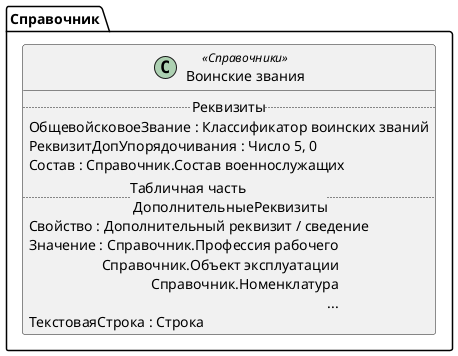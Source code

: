 ﻿@startuml ЗванияГражданскогоВоинскогоУчета
'!include templates.wsd
'..\include templates.wsd
class Справочник.ЗванияГражданскогоВоинскогоУчета as "Воинские звания" <<Справочники>>
{
..Реквизиты..
ОбщевойсковоеЗвание : Классификатор воинских званий
РеквизитДопУпорядочивания : Число 5, 0
Состав : Справочник.Состав военнослужащих
..Табличная часть \n ДополнительныеРеквизиты..
Свойство : Дополнительный реквизит / сведение
Значение : Справочник.Профессия рабочего\rСправочник.Объект эксплуатации\rСправочник.Номенклатура\r...
ТекстоваяСтрока : Строка
}
@enduml
